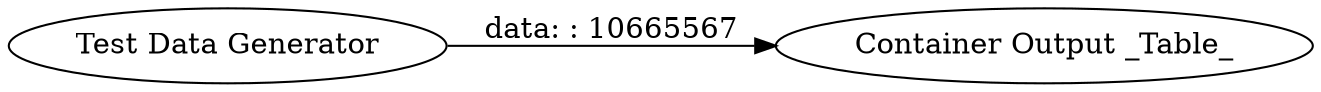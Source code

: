 digraph {
	"1096701746381852514_2" [label="Container Output _Table_"]
	"1096701746381852514_1" [label="Test Data Generator"]
	"1096701746381852514_1" -> "1096701746381852514_2" [label="data: : 10665567"]
	rankdir=LR
}
